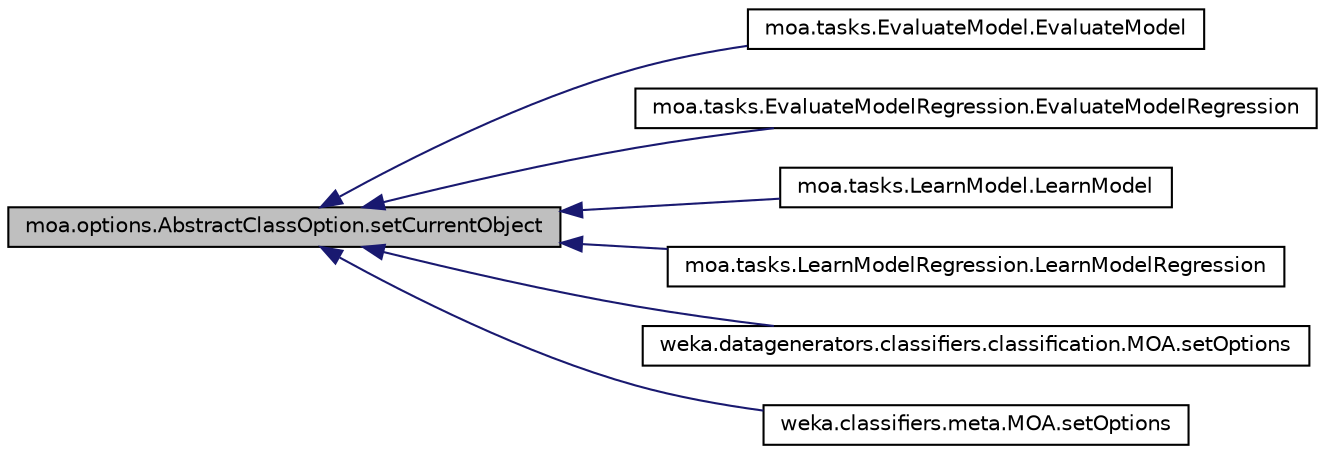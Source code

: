 digraph G
{
  edge [fontname="Helvetica",fontsize="10",labelfontname="Helvetica",labelfontsize="10"];
  node [fontname="Helvetica",fontsize="10",shape=record];
  rankdir=LR;
  Node1 [label="moa.options.AbstractClassOption.setCurrentObject",height=0.2,width=0.4,color="black", fillcolor="grey75", style="filled" fontcolor="black"];
  Node1 -> Node2 [dir=back,color="midnightblue",fontsize="10",style="solid",fontname="Helvetica"];
  Node2 [label="moa.tasks.EvaluateModel.EvaluateModel",height=0.2,width=0.4,color="black", fillcolor="white", style="filled",URL="$classmoa_1_1tasks_1_1EvaluateModel.html#a80d7667c50949b5e89e923defb74e06b"];
  Node1 -> Node3 [dir=back,color="midnightblue",fontsize="10",style="solid",fontname="Helvetica"];
  Node3 [label="moa.tasks.EvaluateModelRegression.EvaluateModelRegression",height=0.2,width=0.4,color="black", fillcolor="white", style="filled",URL="$classmoa_1_1tasks_1_1EvaluateModelRegression.html#a78eef70d3a38da4bb5e0a7052551249a"];
  Node1 -> Node4 [dir=back,color="midnightblue",fontsize="10",style="solid",fontname="Helvetica"];
  Node4 [label="moa.tasks.LearnModel.LearnModel",height=0.2,width=0.4,color="black", fillcolor="white", style="filled",URL="$classmoa_1_1tasks_1_1LearnModel.html#a40033e92291733c0593b759bf489d155"];
  Node1 -> Node5 [dir=back,color="midnightblue",fontsize="10",style="solid",fontname="Helvetica"];
  Node5 [label="moa.tasks.LearnModelRegression.LearnModelRegression",height=0.2,width=0.4,color="black", fillcolor="white", style="filled",URL="$classmoa_1_1tasks_1_1LearnModelRegression.html#a50bcfebc5c958d828c9bc37746715ee4"];
  Node1 -> Node6 [dir=back,color="midnightblue",fontsize="10",style="solid",fontname="Helvetica"];
  Node6 [label="weka.datagenerators.classifiers.classification.MOA.setOptions",height=0.2,width=0.4,color="black", fillcolor="white", style="filled",URL="$classweka_1_1datagenerators_1_1classifiers_1_1classification_1_1MOA.html#aacb1dcc964f01df70721719ca9cab897",tooltip="Parses a list of options for this object."];
  Node1 -> Node7 [dir=back,color="midnightblue",fontsize="10",style="solid",fontname="Helvetica"];
  Node7 [label="weka.classifiers.meta.MOA.setOptions",height=0.2,width=0.4,color="black", fillcolor="white", style="filled",URL="$classweka_1_1classifiers_1_1meta_1_1MOA.html#a7a68a5201f475d90732e1c240b0bccb0",tooltip="Parses a given list of options."];
}
